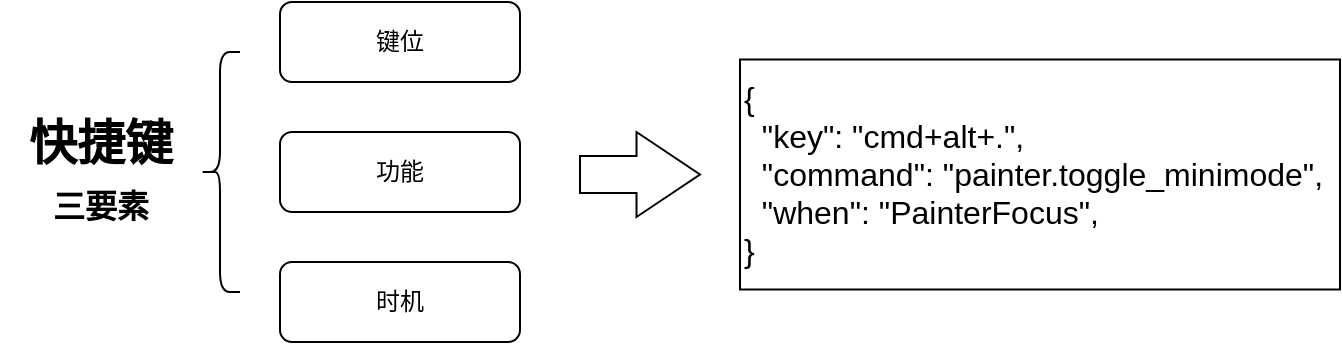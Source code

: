 <mxfile version="15.9.1" type="github">
  <diagram id="C5RBs43oDa-KdzZeNtuy" name="Page-1">
    <mxGraphModel dx="767" dy="636" grid="1" gridSize="10" guides="1" tooltips="1" connect="1" arrows="1" fold="1" page="1" pageScale="1" pageWidth="827" pageHeight="1169" math="0" shadow="0">
      <root>
        <mxCell id="WIyWlLk6GJQsqaUBKTNV-0" />
        <mxCell id="WIyWlLk6GJQsqaUBKTNV-1" parent="WIyWlLk6GJQsqaUBKTNV-0" />
        <mxCell id="--9HeMXdxUf7EW4TRPsD-1" value="键位" style="rounded=1;whiteSpace=wrap;html=1;fontSize=12;glass=0;strokeWidth=1;shadow=0;" vertex="1" parent="WIyWlLk6GJQsqaUBKTNV-1">
          <mxGeometry x="160" y="50" width="120" height="40" as="geometry" />
        </mxCell>
        <mxCell id="--9HeMXdxUf7EW4TRPsD-3" value="功能" style="rounded=1;whiteSpace=wrap;html=1;fontSize=12;glass=0;strokeWidth=1;shadow=0;" vertex="1" parent="WIyWlLk6GJQsqaUBKTNV-1">
          <mxGeometry x="160" y="115" width="120" height="40" as="geometry" />
        </mxCell>
        <mxCell id="--9HeMXdxUf7EW4TRPsD-4" value="时机" style="rounded=1;whiteSpace=wrap;html=1;fontSize=12;glass=0;strokeWidth=1;shadow=0;" vertex="1" parent="WIyWlLk6GJQsqaUBKTNV-1">
          <mxGeometry x="160" y="180" width="120" height="40" as="geometry" />
        </mxCell>
        <mxCell id="--9HeMXdxUf7EW4TRPsD-5" value="" style="shape=curlyBracket;whiteSpace=wrap;html=1;rounded=1;" vertex="1" parent="WIyWlLk6GJQsqaUBKTNV-1">
          <mxGeometry x="120" y="75" width="20" height="120" as="geometry" />
        </mxCell>
        <mxCell id="--9HeMXdxUf7EW4TRPsD-6" value="快捷键&lt;br&gt;&lt;font style=&quot;font-size: 16px&quot;&gt;三要素&lt;/font&gt;" style="text;strokeColor=none;fillColor=none;html=1;fontSize=24;fontStyle=1;verticalAlign=middle;align=center;" vertex="1" parent="WIyWlLk6GJQsqaUBKTNV-1">
          <mxGeometry x="20" y="115" width="100" height="40" as="geometry" />
        </mxCell>
        <mxCell id="--9HeMXdxUf7EW4TRPsD-7" value="" style="shape=singleArrow;whiteSpace=wrap;html=1;fontSize=16;arrowWidth=0.436;arrowSize=0.529;" vertex="1" parent="WIyWlLk6GJQsqaUBKTNV-1">
          <mxGeometry x="310" y="115" width="60" height="42.5" as="geometry" />
        </mxCell>
        <UserObject label="&lt;div&gt;{&amp;nbsp;&lt;/div&gt;&lt;div&gt;&amp;nbsp; &quot;key&quot;: &quot;cmd+alt+.&quot;,&lt;/div&gt;&lt;div&gt;&amp;nbsp; &quot;command&quot;: &quot;painter.toggle_minimode&quot;,&lt;/div&gt;&lt;div&gt;&amp;nbsp; &quot;when&quot;: &quot;PainterFocus&quot;,&lt;/div&gt;&lt;div&gt;}&lt;/div&gt;" treeRoot="1" id="--9HeMXdxUf7EW4TRPsD-8">
          <mxCell style="whiteSpace=wrap;html=1;align=left;treeFolding=1;treeMoving=1;newEdgeStyle={&quot;edgeStyle&quot;:&quot;elbowEdgeStyle&quot;,&quot;startArrow&quot;:&quot;none&quot;,&quot;endArrow&quot;:&quot;none&quot;};fontSize=16;" vertex="1" collapsed="1" parent="WIyWlLk6GJQsqaUBKTNV-1">
            <mxGeometry x="390" y="78.75" width="300" height="115" as="geometry" />
          </mxCell>
        </UserObject>
      </root>
    </mxGraphModel>
  </diagram>
</mxfile>
